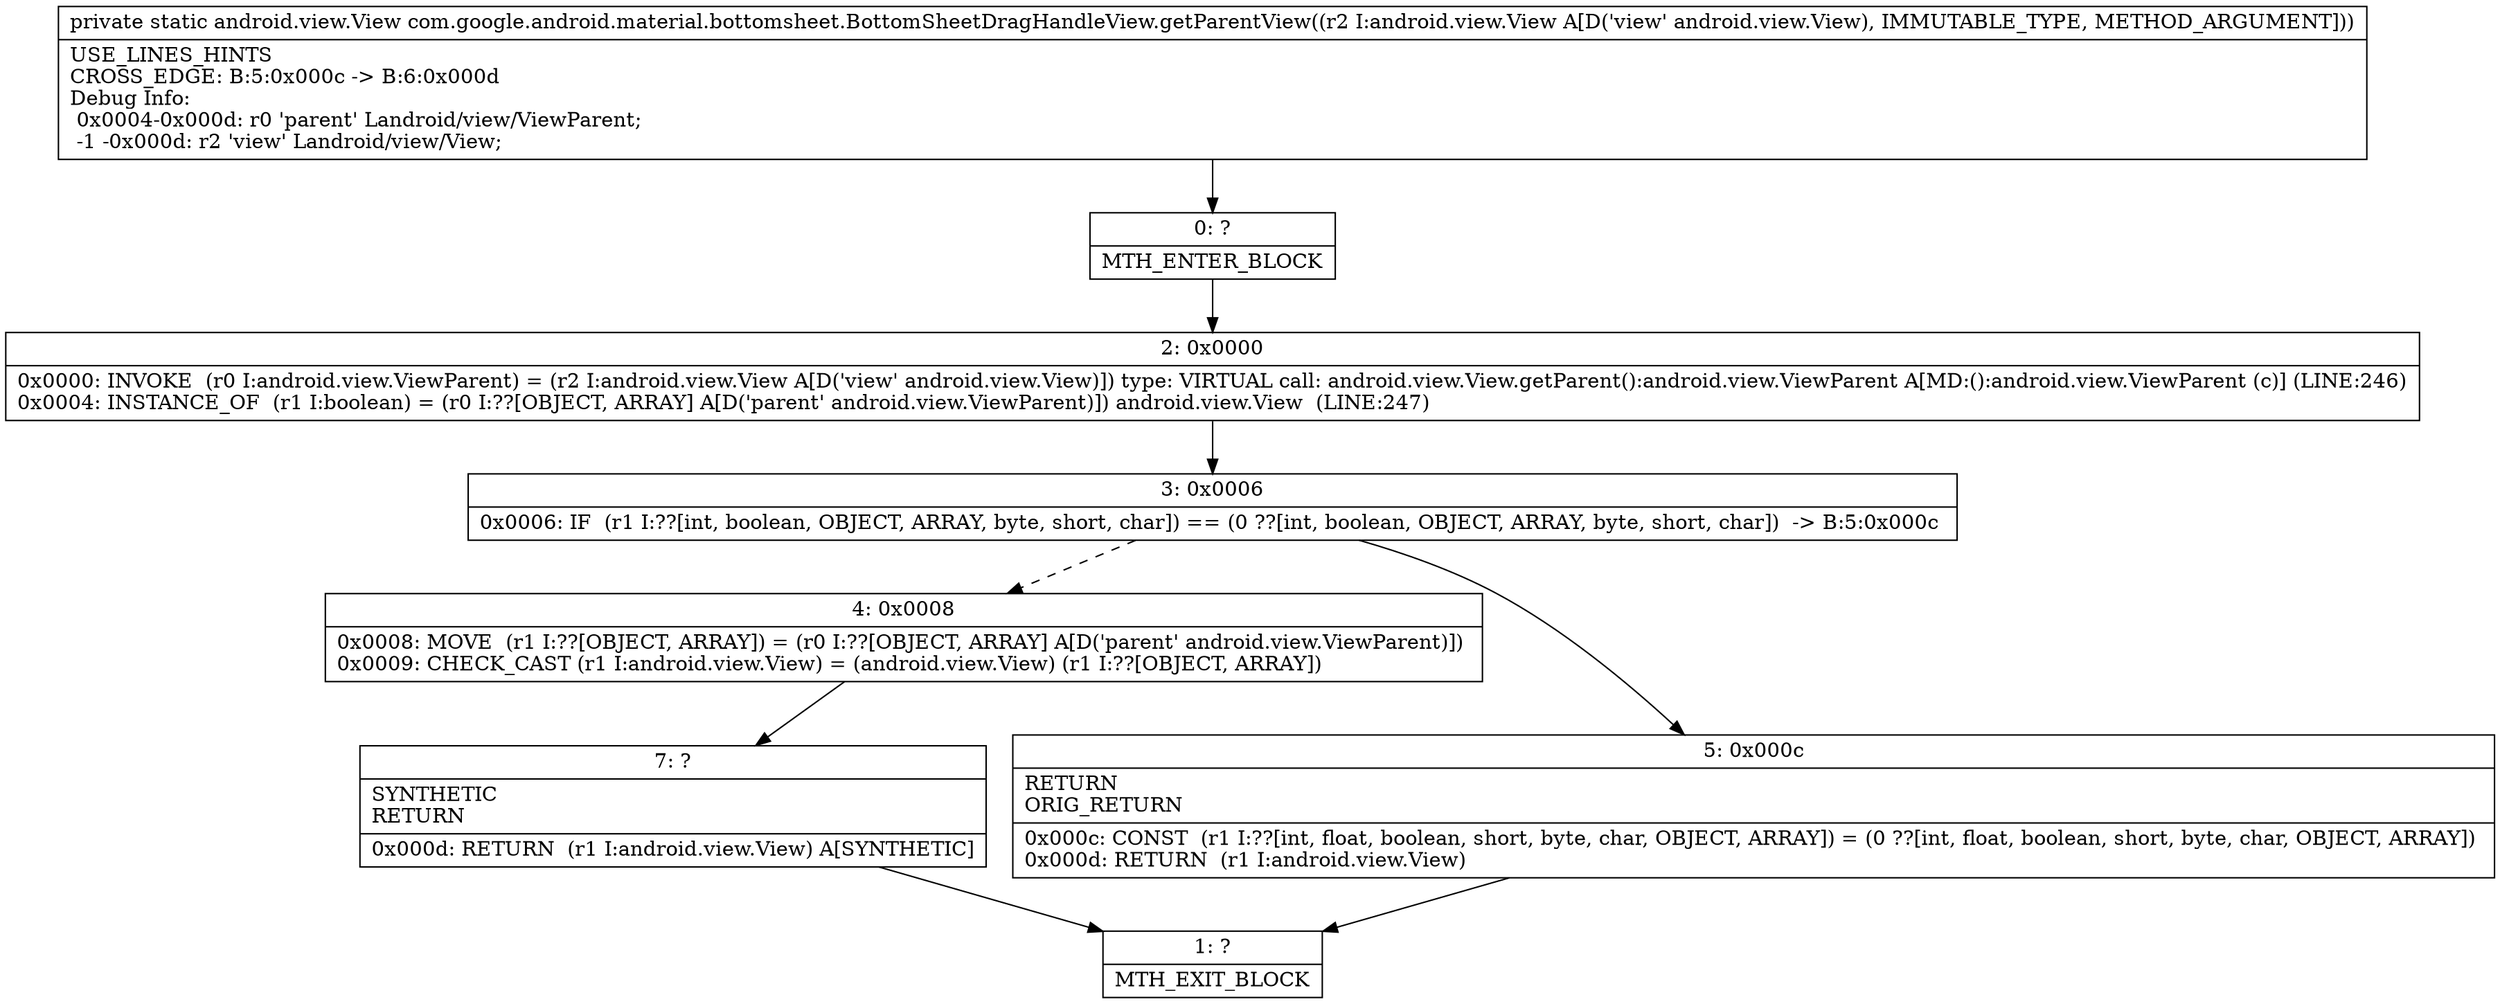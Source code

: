digraph "CFG forcom.google.android.material.bottomsheet.BottomSheetDragHandleView.getParentView(Landroid\/view\/View;)Landroid\/view\/View;" {
Node_0 [shape=record,label="{0\:\ ?|MTH_ENTER_BLOCK\l}"];
Node_2 [shape=record,label="{2\:\ 0x0000|0x0000: INVOKE  (r0 I:android.view.ViewParent) = (r2 I:android.view.View A[D('view' android.view.View)]) type: VIRTUAL call: android.view.View.getParent():android.view.ViewParent A[MD:():android.view.ViewParent (c)] (LINE:246)\l0x0004: INSTANCE_OF  (r1 I:boolean) = (r0 I:??[OBJECT, ARRAY] A[D('parent' android.view.ViewParent)]) android.view.View  (LINE:247)\l}"];
Node_3 [shape=record,label="{3\:\ 0x0006|0x0006: IF  (r1 I:??[int, boolean, OBJECT, ARRAY, byte, short, char]) == (0 ??[int, boolean, OBJECT, ARRAY, byte, short, char])  \-\> B:5:0x000c \l}"];
Node_4 [shape=record,label="{4\:\ 0x0008|0x0008: MOVE  (r1 I:??[OBJECT, ARRAY]) = (r0 I:??[OBJECT, ARRAY] A[D('parent' android.view.ViewParent)]) \l0x0009: CHECK_CAST (r1 I:android.view.View) = (android.view.View) (r1 I:??[OBJECT, ARRAY]) \l}"];
Node_7 [shape=record,label="{7\:\ ?|SYNTHETIC\lRETURN\l|0x000d: RETURN  (r1 I:android.view.View) A[SYNTHETIC]\l}"];
Node_1 [shape=record,label="{1\:\ ?|MTH_EXIT_BLOCK\l}"];
Node_5 [shape=record,label="{5\:\ 0x000c|RETURN\lORIG_RETURN\l|0x000c: CONST  (r1 I:??[int, float, boolean, short, byte, char, OBJECT, ARRAY]) = (0 ??[int, float, boolean, short, byte, char, OBJECT, ARRAY]) \l0x000d: RETURN  (r1 I:android.view.View) \l}"];
MethodNode[shape=record,label="{private static android.view.View com.google.android.material.bottomsheet.BottomSheetDragHandleView.getParentView((r2 I:android.view.View A[D('view' android.view.View), IMMUTABLE_TYPE, METHOD_ARGUMENT]))  | USE_LINES_HINTS\lCROSS_EDGE: B:5:0x000c \-\> B:6:0x000d\lDebug Info:\l  0x0004\-0x000d: r0 'parent' Landroid\/view\/ViewParent;\l  \-1 \-0x000d: r2 'view' Landroid\/view\/View;\l}"];
MethodNode -> Node_0;Node_0 -> Node_2;
Node_2 -> Node_3;
Node_3 -> Node_4[style=dashed];
Node_3 -> Node_5;
Node_4 -> Node_7;
Node_7 -> Node_1;
Node_5 -> Node_1;
}

